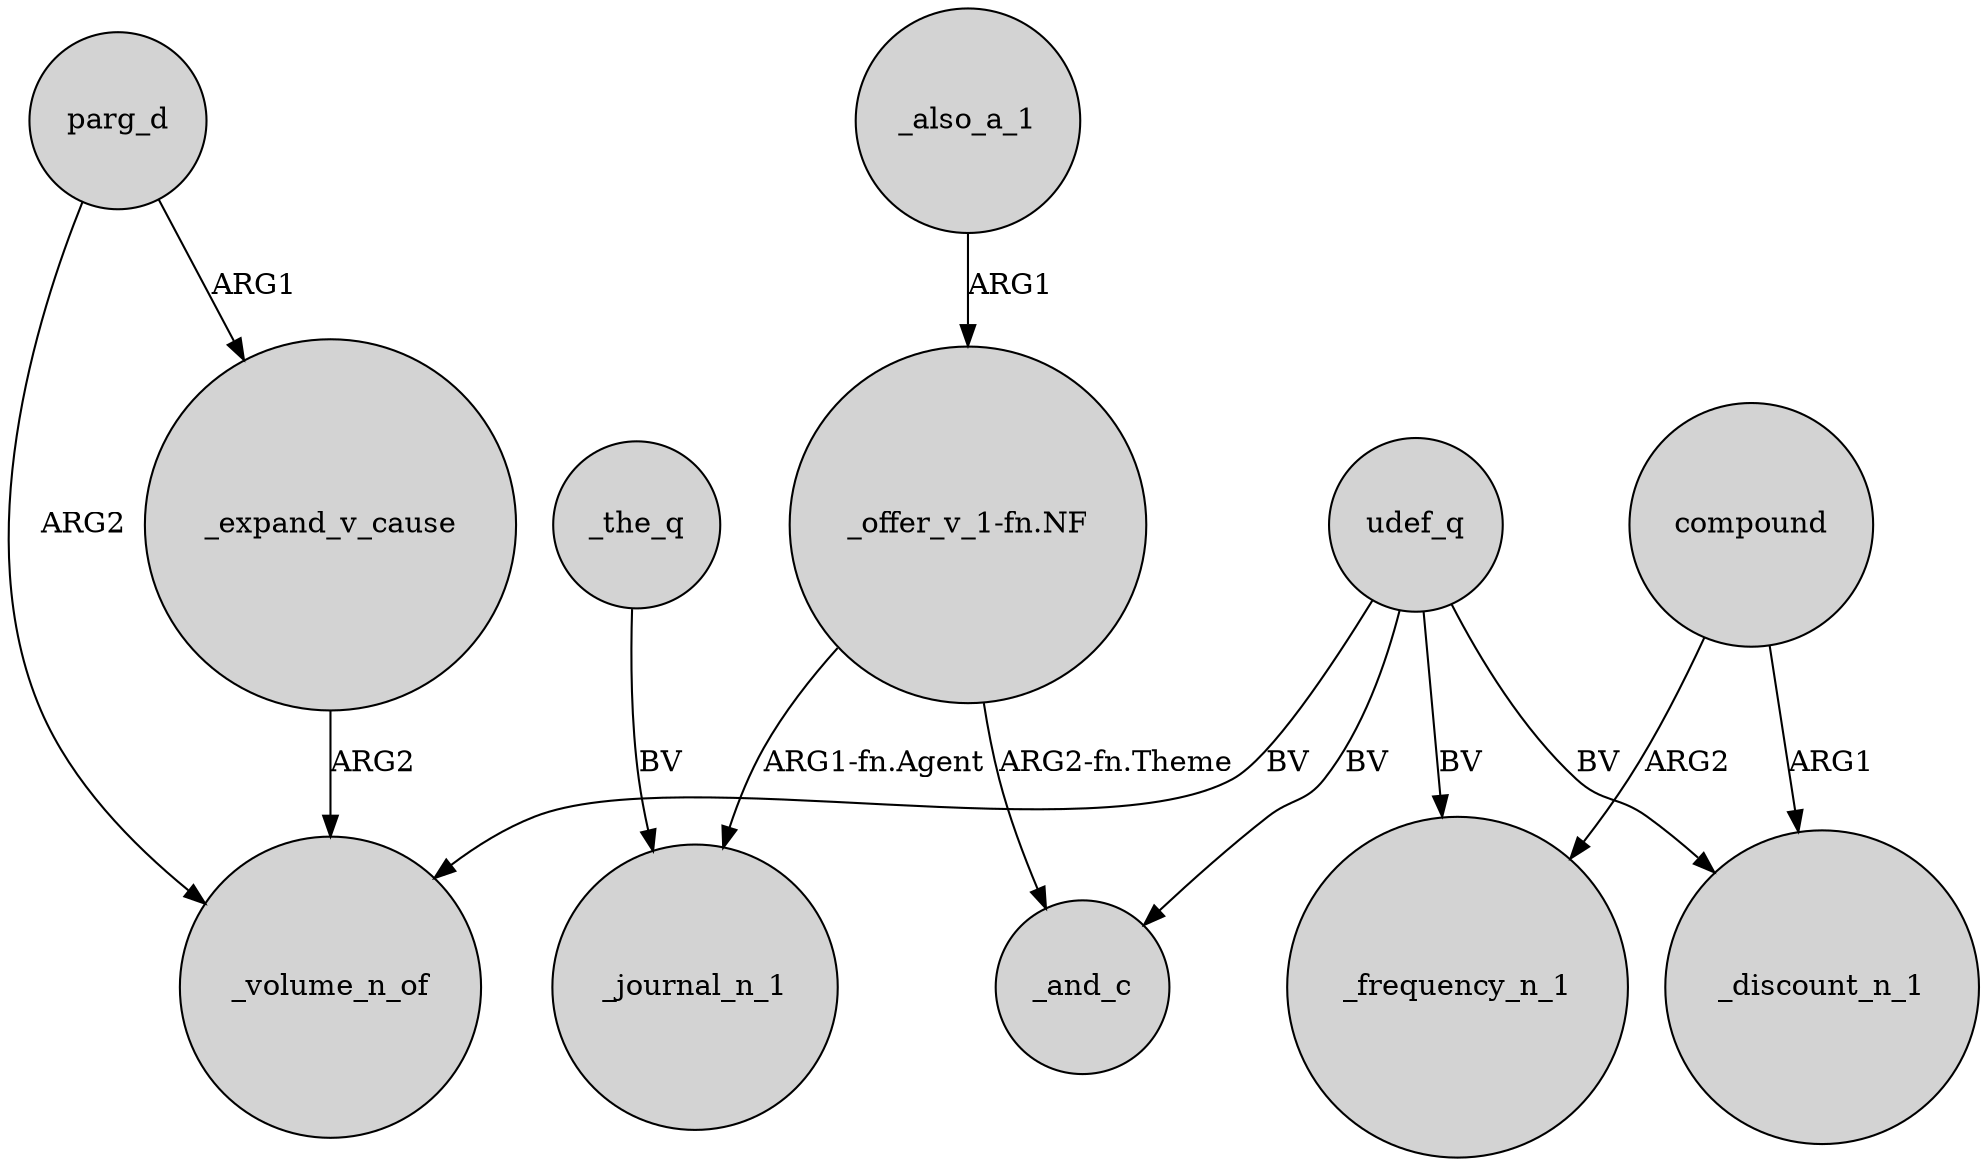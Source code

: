 digraph {
	node [shape=circle style=filled]
	_expand_v_cause -> _volume_n_of [label=ARG2]
	_the_q -> _journal_n_1 [label=BV]
	"_offer_v_1-fn.NF" -> _and_c [label="ARG2-fn.Theme"]
	compound -> _frequency_n_1 [label=ARG2]
	parg_d -> _expand_v_cause [label=ARG1]
	udef_q -> _discount_n_1 [label=BV]
	udef_q -> _and_c [label=BV]
	udef_q -> _frequency_n_1 [label=BV]
	"_offer_v_1-fn.NF" -> _journal_n_1 [label="ARG1-fn.Agent"]
	parg_d -> _volume_n_of [label=ARG2]
	compound -> _discount_n_1 [label=ARG1]
	_also_a_1 -> "_offer_v_1-fn.NF" [label=ARG1]
	udef_q -> _volume_n_of [label=BV]
}
